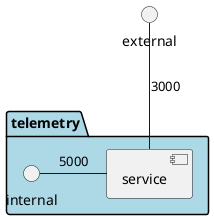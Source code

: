 @startuml

interface external

package "telemetry" #lightblue {
    component service
    interface internal
}
external -- service : 3000
internal - service : 5000
@enduml
